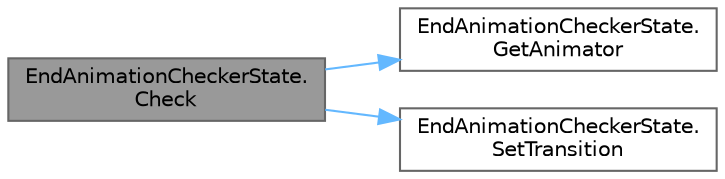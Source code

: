 digraph "EndAnimationCheckerState.Check"
{
 // LATEX_PDF_SIZE
  bgcolor="transparent";
  edge [fontname=Helvetica,fontsize=10,labelfontname=Helvetica,labelfontsize=10];
  node [fontname=Helvetica,fontsize=10,shape=box,height=0.2,width=0.4];
  rankdir="LR";
  Node1 [id="Node000001",label="EndAnimationCheckerState.\lCheck",height=0.2,width=0.4,color="gray40", fillcolor="grey60", style="filled", fontcolor="black",tooltip=" "];
  Node1 -> Node2 [id="edge1_Node000001_Node000002",color="steelblue1",style="solid",tooltip=" "];
  Node2 [id="Node000002",label="EndAnimationCheckerState.\lGetAnimator",height=0.2,width=0.4,color="grey40", fillcolor="white", style="filled",URL="$class_end_animation_checker_state.html#a30996d3392d3b4ad4e3b5ef8b8a57aa9",tooltip=" "];
  Node1 -> Node3 [id="edge2_Node000001_Node000003",color="steelblue1",style="solid",tooltip=" "];
  Node3 [id="Node000003",label="EndAnimationCheckerState.\lSetTransition",height=0.2,width=0.4,color="grey40", fillcolor="white", style="filled",URL="$class_end_animation_checker_state.html#a521c67c581d443d2c0c1bbe77856bf79",tooltip=" "];
}
